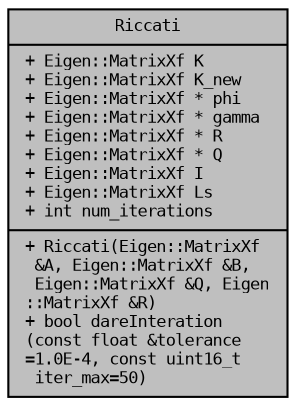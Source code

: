 digraph "Riccati"
{
 // LATEX_PDF_SIZE
  bgcolor="transparent";
  edge [fontname="DejaVuSansMono",fontsize="8",labelfontname="DejaVuSansMono",labelfontsize="8"];
  node [fontname="DejaVuSansMono",fontsize="8",shape=record];
  Node1 [label="{Riccati\n|+ Eigen::MatrixXf K\l+ Eigen::MatrixXf K_new\l+ Eigen::MatrixXf * phi\l+ Eigen::MatrixXf * gamma\l+ Eigen::MatrixXf * R\l+ Eigen::MatrixXf * Q\l+ Eigen::MatrixXf I\l+ Eigen::MatrixXf Ls\l+ int num_iterations\l|+  Riccati(Eigen::MatrixXf\l &A, Eigen::MatrixXf &B,\l Eigen::MatrixXf &Q, Eigen\l::MatrixXf &R)\l+ bool dareInteration\l(const float &tolerance\l=1.0E-4, const uint16_t\l iter_max=50)\l}",height=0.2,width=0.4,color="black", fillcolor="grey75", style="filled", fontcolor="black",tooltip=" "];
}
